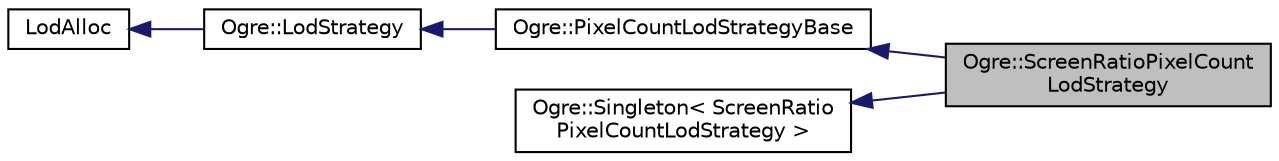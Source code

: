 digraph "Ogre::ScreenRatioPixelCountLodStrategy"
{
  bgcolor="transparent";
  edge [fontname="Helvetica",fontsize="10",labelfontname="Helvetica",labelfontsize="10"];
  node [fontname="Helvetica",fontsize="10",shape=record];
  rankdir="LR";
  Node0 [label="Ogre::ScreenRatioPixelCount\lLodStrategy",height=0.2,width=0.4,color="black", fillcolor="grey75", style="filled", fontcolor="black"];
  Node1 -> Node0 [dir="back",color="midnightblue",fontsize="10",style="solid",fontname="Helvetica"];
  Node1 [label="Ogre::PixelCountLodStrategyBase",height=0.2,width=0.4,color="black",URL="$class_ogre_1_1_pixel_count_lod_strategy_base.html",tooltip="Abstract base class for level of detail strategy based on pixel count approximations from bounding sp..."];
  Node2 -> Node1 [dir="back",color="midnightblue",fontsize="10",style="solid",fontname="Helvetica"];
  Node2 [label="Ogre::LodStrategy",height=0.2,width=0.4,color="black",URL="$class_ogre_1_1_lod_strategy.html",tooltip="Strategy for determining level of detail. "];
  Node3 -> Node2 [dir="back",color="midnightblue",fontsize="10",style="solid",fontname="Helvetica"];
  Node3 [label="LodAlloc",height=0.2,width=0.4,color="black",URL="$class_ogre_1_1_allocated_object.html"];
  Node4 -> Node0 [dir="back",color="midnightblue",fontsize="10",style="solid",fontname="Helvetica"];
  Node4 [label="Ogre::Singleton\< ScreenRatio\lPixelCountLodStrategy \>",height=0.2,width=0.4,color="black",URL="$class_ogre_1_1_singleton.html"];
}
